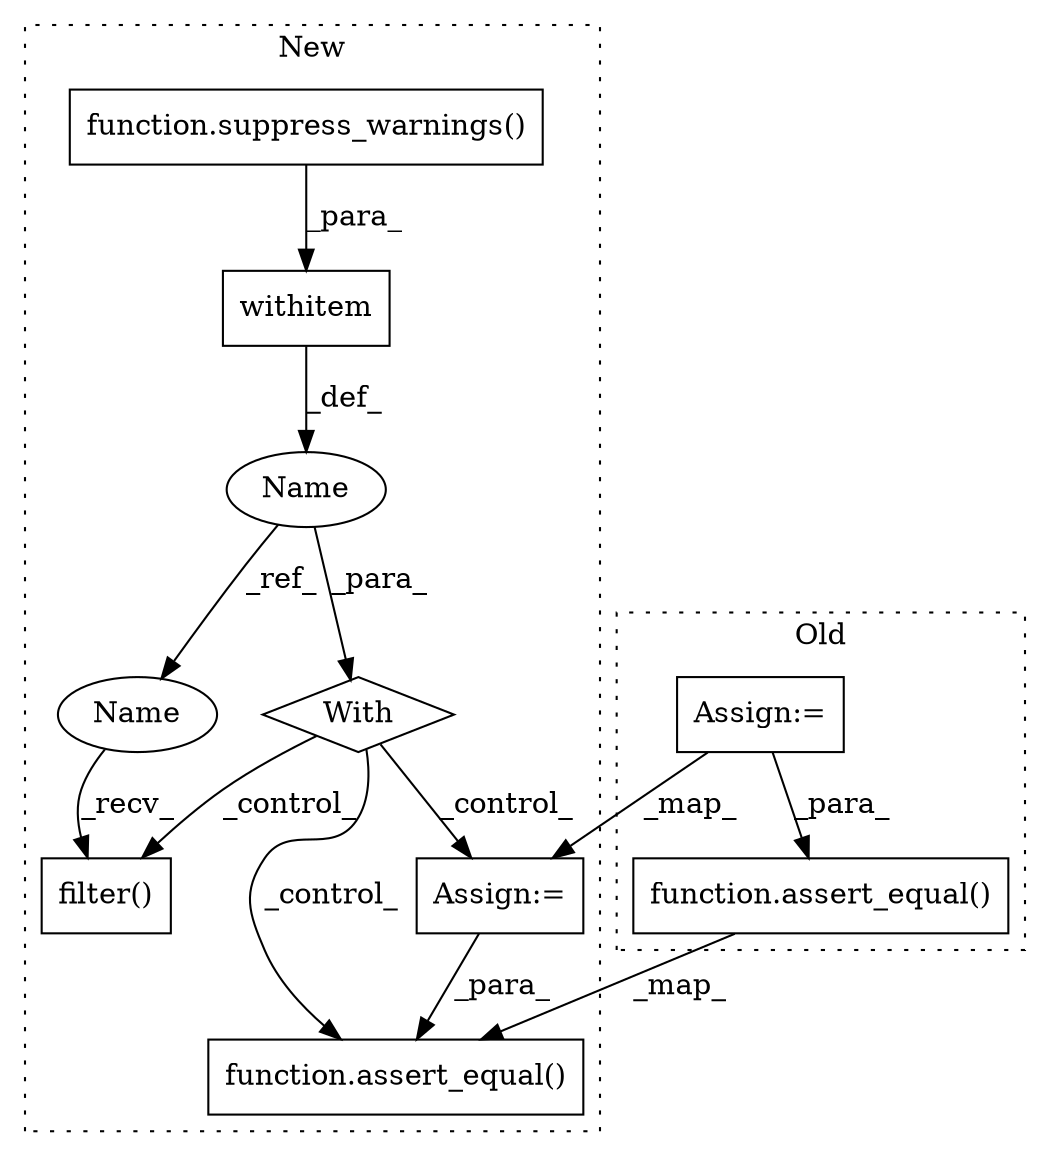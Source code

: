 digraph G {
subgraph cluster0 {
1 [label="function.assert_equal()" a="75" s="388,421" l="13,1" shape="box"];
3 [label="Assign:=" a="68" s="331" l="3" shape="box"];
label = "Old";
style="dotted";
}
subgraph cluster1 {
2 [label="function.assert_equal()" a="75" s="686,719" l="13,1" shape="box"];
4 [label="Assign:=" a="68" s="621" l="3" shape="box"];
5 [label="With" a="39" s="481,503" l="5,19" shape="diamond"];
6 [label="withitem" a="49" s="486" l="17" shape="box"];
7 [label="Name" a="87" s="509" l="3" shape="ellipse"];
8 [label="filter()" a="75" s="522" l="39" shape="box"];
9 [label="function.suppress_warnings()" a="75" s="486" l="19" shape="box"];
10 [label="Name" a="87" s="522" l="3" shape="ellipse"];
label = "New";
style="dotted";
}
1 -> 2 [label="_map_"];
3 -> 1 [label="_para_"];
3 -> 4 [label="_map_"];
4 -> 2 [label="_para_"];
5 -> 4 [label="_control_"];
5 -> 8 [label="_control_"];
5 -> 2 [label="_control_"];
6 -> 7 [label="_def_"];
7 -> 5 [label="_para_"];
7 -> 10 [label="_ref_"];
9 -> 6 [label="_para_"];
10 -> 8 [label="_recv_"];
}